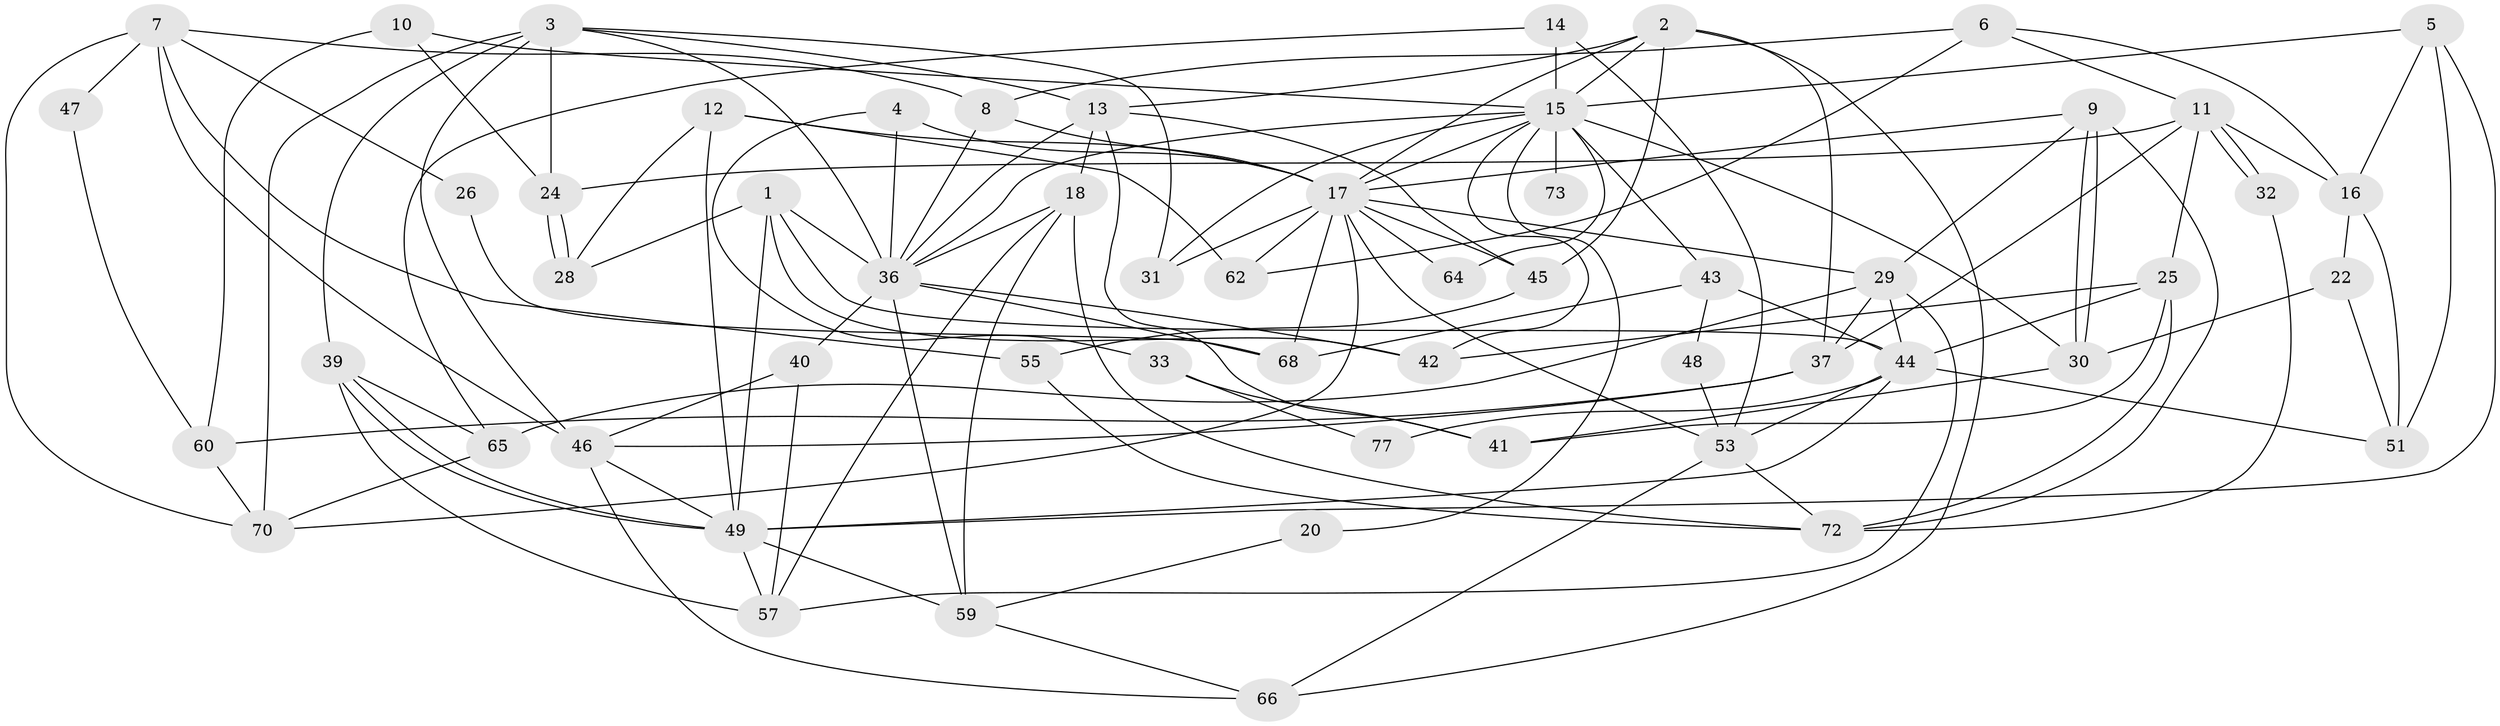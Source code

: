 // original degree distribution, {5: 0.17073170731707318, 4: 0.2804878048780488, 3: 0.2804878048780488, 6: 0.07317073170731707, 2: 0.13414634146341464, 7: 0.024390243902439025, 8: 0.024390243902439025, 9: 0.012195121951219513}
// Generated by graph-tools (version 1.1) at 2025/18/03/04/25 18:18:38]
// undirected, 57 vertices, 135 edges
graph export_dot {
graph [start="1"]
  node [color=gray90,style=filled];
  1;
  2 [super="+23"];
  3 [super="+27"];
  4;
  5;
  6;
  7;
  8 [super="+50"];
  9 [super="+79"];
  10;
  11 [super="+80"];
  12 [super="+56"];
  13;
  14 [super="+71"];
  15 [super="+34+19"];
  16 [super="+35"];
  17 [super="+21+63"];
  18;
  20;
  22;
  24;
  25;
  26;
  28;
  29 [super="+67+58"];
  30;
  31;
  32;
  33;
  36 [super="+69"];
  37 [super="+38"];
  39;
  40;
  41;
  42;
  43;
  44;
  45 [super="+61"];
  46;
  47;
  48;
  49 [super="+78"];
  51;
  53 [super="+76"];
  55;
  57 [super="+75"];
  59;
  60;
  62;
  64;
  65;
  66;
  68;
  70;
  72;
  73;
  77;
  1 -- 42;
  1 -- 28;
  1 -- 44;
  1 -- 49;
  1 -- 36;
  2 -- 66;
  2 -- 37;
  2 -- 45 [weight=2];
  2 -- 13;
  2 -- 15;
  2 -- 17;
  3 -- 39;
  3 -- 31;
  3 -- 70;
  3 -- 36;
  3 -- 24;
  3 -- 13;
  3 -- 46;
  4 -- 33;
  4 -- 36;
  4 -- 17;
  5 -- 51;
  5 -- 49;
  5 -- 15;
  5 -- 16;
  6 -- 11;
  6 -- 62;
  6 -- 8;
  6 -- 16;
  7 -- 46;
  7 -- 55;
  7 -- 26;
  7 -- 47;
  7 -- 70;
  7 -- 8;
  8 -- 36;
  8 -- 17;
  9 -- 30;
  9 -- 30;
  9 -- 72;
  9 -- 29;
  9 -- 17;
  10 -- 24;
  10 -- 60;
  10 -- 15;
  11 -- 32;
  11 -- 32;
  11 -- 37;
  11 -- 24;
  11 -- 25;
  11 -- 16;
  12 -- 62;
  12 -- 28;
  12 -- 17;
  12 -- 49;
  13 -- 18;
  13 -- 41;
  13 -- 36;
  13 -- 45;
  14 -- 53;
  14 -- 65;
  14 -- 15;
  15 -- 42;
  15 -- 73 [weight=2];
  15 -- 64;
  15 -- 43;
  15 -- 30;
  15 -- 31;
  15 -- 36;
  15 -- 17;
  15 -- 20;
  16 -- 51;
  16 -- 22;
  17 -- 70;
  17 -- 64;
  17 -- 68;
  17 -- 45;
  17 -- 53;
  17 -- 29;
  17 -- 62;
  17 -- 31;
  18 -- 59;
  18 -- 72;
  18 -- 36;
  18 -- 57;
  20 -- 59;
  22 -- 30;
  22 -- 51;
  24 -- 28;
  24 -- 28;
  25 -- 72;
  25 -- 44;
  25 -- 41;
  25 -- 42;
  26 -- 68;
  29 -- 65;
  29 -- 44;
  29 -- 57;
  29 -- 37;
  30 -- 41;
  32 -- 72;
  33 -- 41;
  33 -- 77;
  36 -- 42;
  36 -- 59;
  36 -- 40;
  36 -- 68;
  37 -- 60;
  37 -- 46;
  39 -- 57;
  39 -- 49;
  39 -- 49;
  39 -- 65;
  40 -- 46;
  40 -- 57;
  43 -- 68;
  43 -- 44;
  43 -- 48;
  44 -- 51;
  44 -- 77;
  44 -- 49;
  44 -- 53;
  45 -- 55;
  46 -- 49;
  46 -- 66;
  47 -- 60;
  48 -- 53;
  49 -- 57 [weight=2];
  49 -- 59;
  53 -- 66;
  53 -- 72;
  55 -- 72;
  59 -- 66;
  60 -- 70;
  65 -- 70;
}
